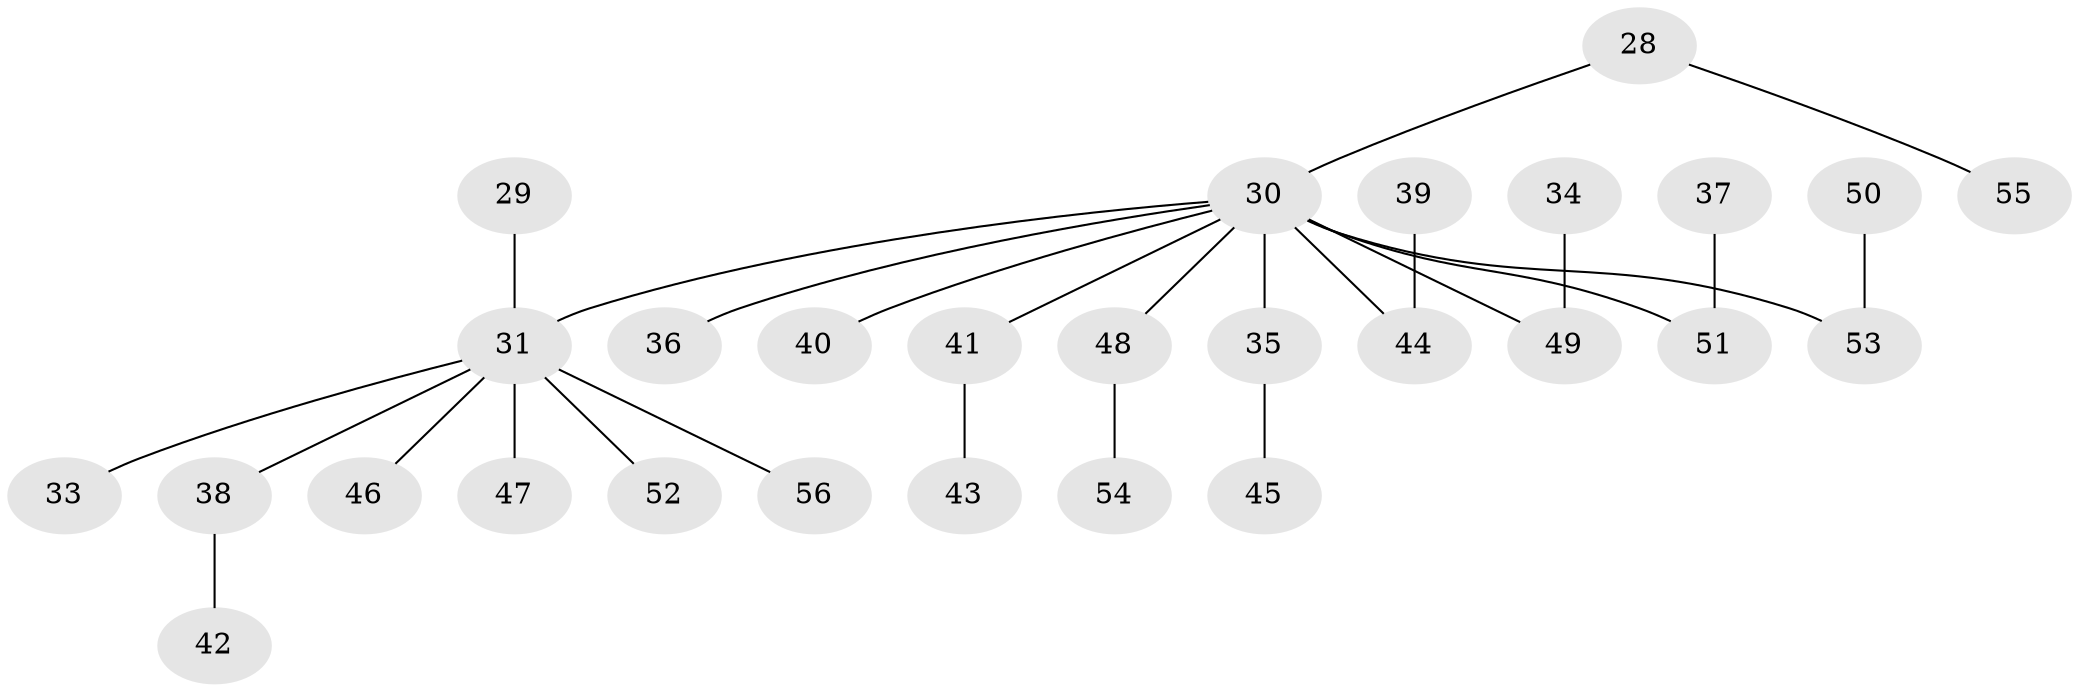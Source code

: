 // original degree distribution, {7: 0.017857142857142856, 5: 0.03571428571428571, 3: 0.17857142857142858, 2: 0.26785714285714285, 6: 0.017857142857142856, 1: 0.48214285714285715}
// Generated by graph-tools (version 1.1) at 2025/53/03/09/25 04:53:02]
// undirected, 28 vertices, 27 edges
graph export_dot {
graph [start="1"]
  node [color=gray90,style=filled];
  28;
  29;
  30 [super="+1+7+20+23"];
  31 [super="+24+19+22+27"];
  33;
  34;
  35 [super="+13+18"];
  36;
  37;
  38;
  39;
  40;
  41;
  42;
  43;
  44 [super="+16"];
  45;
  46;
  47;
  48;
  49 [super="+32"];
  50 [super="+25"];
  51 [super="+26"];
  52;
  53 [super="+4"];
  54;
  55;
  56;
  28 -- 55;
  28 -- 30;
  29 -- 31;
  30 -- 48;
  30 -- 36;
  30 -- 53;
  30 -- 40;
  30 -- 44;
  30 -- 35;
  30 -- 31;
  30 -- 49;
  30 -- 41;
  30 -- 51;
  31 -- 33;
  31 -- 52;
  31 -- 38;
  31 -- 46;
  31 -- 47;
  31 -- 56;
  34 -- 49;
  35 -- 45;
  37 -- 51;
  38 -- 42;
  39 -- 44;
  41 -- 43;
  48 -- 54;
  50 -- 53;
}
